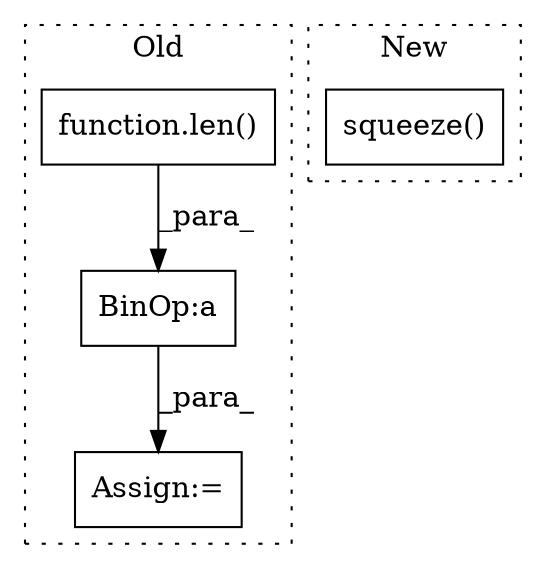 digraph G {
subgraph cluster0 {
1 [label="function.len()" a="75" s="4459,4464" l="4,1" shape="box"];
3 [label="Assign:=" a="68" s="4484" l="3" shape="box"];
4 [label="BinOp:a" a="82" s="4497" l="4" shape="box"];
label = "Old";
style="dotted";
}
subgraph cluster1 {
2 [label="squeeze()" a="75" s="5062" l="27" shape="box"];
label = "New";
style="dotted";
}
1 -> 4 [label="_para_"];
4 -> 3 [label="_para_"];
}
